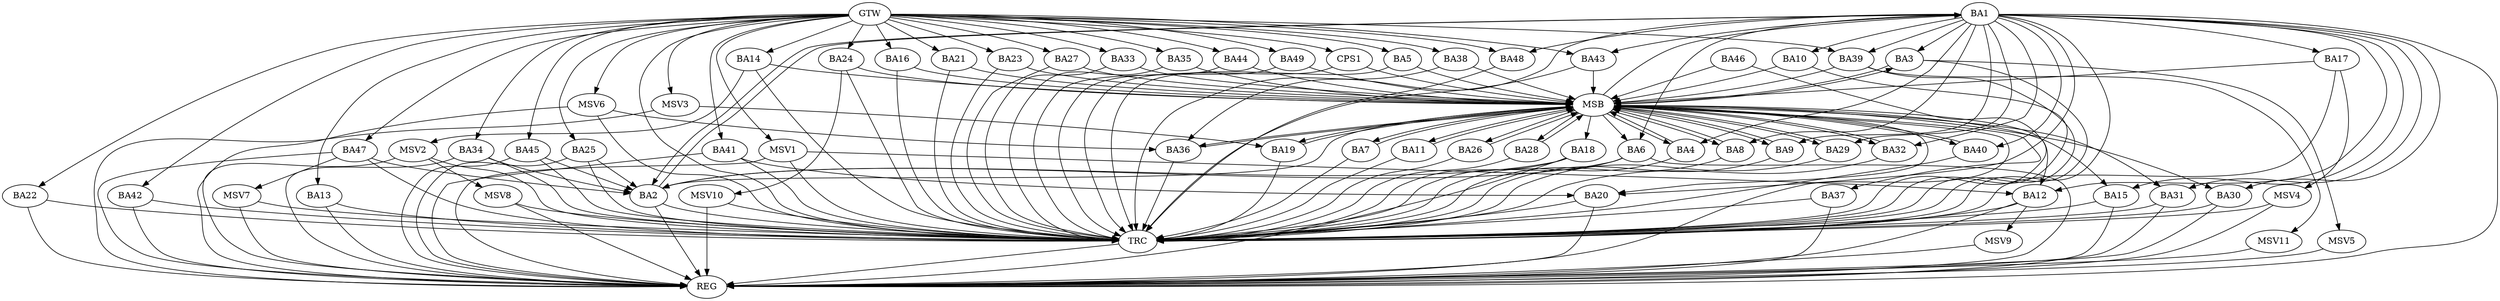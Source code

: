 strict digraph G {
  BA1 [ label="BA1" ];
  BA2 [ label="BA2" ];
  BA3 [ label="BA3" ];
  BA4 [ label="BA4" ];
  BA5 [ label="BA5" ];
  BA6 [ label="BA6" ];
  BA7 [ label="BA7" ];
  BA8 [ label="BA8" ];
  BA9 [ label="BA9" ];
  BA10 [ label="BA10" ];
  BA11 [ label="BA11" ];
  BA12 [ label="BA12" ];
  BA13 [ label="BA13" ];
  BA14 [ label="BA14" ];
  BA15 [ label="BA15" ];
  BA16 [ label="BA16" ];
  BA17 [ label="BA17" ];
  BA18 [ label="BA18" ];
  BA19 [ label="BA19" ];
  BA20 [ label="BA20" ];
  BA21 [ label="BA21" ];
  BA22 [ label="BA22" ];
  BA23 [ label="BA23" ];
  BA24 [ label="BA24" ];
  BA25 [ label="BA25" ];
  BA26 [ label="BA26" ];
  BA27 [ label="BA27" ];
  BA28 [ label="BA28" ];
  BA29 [ label="BA29" ];
  BA30 [ label="BA30" ];
  BA31 [ label="BA31" ];
  BA32 [ label="BA32" ];
  BA33 [ label="BA33" ];
  BA34 [ label="BA34" ];
  BA35 [ label="BA35" ];
  BA36 [ label="BA36" ];
  BA37 [ label="BA37" ];
  BA38 [ label="BA38" ];
  BA39 [ label="BA39" ];
  BA40 [ label="BA40" ];
  BA41 [ label="BA41" ];
  BA42 [ label="BA42" ];
  BA43 [ label="BA43" ];
  BA44 [ label="BA44" ];
  BA45 [ label="BA45" ];
  BA46 [ label="BA46" ];
  BA47 [ label="BA47" ];
  BA48 [ label="BA48" ];
  BA49 [ label="BA49" ];
  CPS1 [ label="CPS1" ];
  GTW [ label="GTW" ];
  REG [ label="REG" ];
  MSB [ label="MSB" ];
  TRC [ label="TRC" ];
  MSV1 [ label="MSV1" ];
  MSV2 [ label="MSV2" ];
  MSV3 [ label="MSV3" ];
  MSV4 [ label="MSV4" ];
  MSV5 [ label="MSV5" ];
  MSV6 [ label="MSV6" ];
  MSV7 [ label="MSV7" ];
  MSV8 [ label="MSV8" ];
  MSV9 [ label="MSV9" ];
  MSV10 [ label="MSV10" ];
  MSV11 [ label="MSV11" ];
  BA1 -> BA2;
  BA2 -> BA1;
  BA6 -> BA2;
  BA18 -> BA2;
  BA25 -> BA2;
  BA34 -> BA2;
  BA41 -> BA20;
  BA45 -> BA2;
  BA47 -> BA2;
  GTW -> BA5;
  GTW -> BA13;
  GTW -> BA14;
  GTW -> BA16;
  GTW -> BA21;
  GTW -> BA22;
  GTW -> BA23;
  GTW -> BA24;
  GTW -> BA25;
  GTW -> BA27;
  GTW -> BA33;
  GTW -> BA34;
  GTW -> BA35;
  GTW -> BA38;
  GTW -> BA39;
  GTW -> BA41;
  GTW -> BA42;
  GTW -> BA43;
  GTW -> BA44;
  GTW -> BA45;
  GTW -> BA47;
  GTW -> BA48;
  GTW -> BA49;
  GTW -> CPS1;
  BA1 -> REG;
  BA2 -> REG;
  BA6 -> REG;
  BA12 -> REG;
  BA13 -> REG;
  BA15 -> REG;
  BA18 -> REG;
  BA20 -> REG;
  BA22 -> REG;
  BA25 -> REG;
  BA30 -> REG;
  BA31 -> REG;
  BA34 -> REG;
  BA37 -> REG;
  BA41 -> REG;
  BA42 -> REG;
  BA45 -> REG;
  BA47 -> REG;
  BA3 -> MSB;
  MSB -> BA2;
  MSB -> REG;
  BA4 -> MSB;
  BA5 -> MSB;
  BA7 -> MSB;
  MSB -> BA1;
  BA8 -> MSB;
  BA9 -> MSB;
  MSB -> BA3;
  BA10 -> MSB;
  BA11 -> MSB;
  BA14 -> MSB;
  BA16 -> MSB;
  MSB -> BA7;
  BA17 -> MSB;
  MSB -> BA8;
  BA19 -> MSB;
  MSB -> BA11;
  BA21 -> MSB;
  MSB -> BA9;
  BA23 -> MSB;
  BA24 -> MSB;
  BA26 -> MSB;
  MSB -> BA19;
  BA27 -> MSB;
  MSB -> BA6;
  BA28 -> MSB;
  BA29 -> MSB;
  BA32 -> MSB;
  BA33 -> MSB;
  BA35 -> MSB;
  BA36 -> MSB;
  MSB -> BA31;
  BA38 -> MSB;
  BA39 -> MSB;
  MSB -> BA30;
  BA40 -> MSB;
  MSB -> BA12;
  BA43 -> MSB;
  BA44 -> MSB;
  MSB -> BA15;
  BA46 -> MSB;
  MSB -> BA36;
  BA49 -> MSB;
  MSB -> BA40;
  CPS1 -> MSB;
  MSB -> BA37;
  MSB -> BA18;
  MSB -> BA20;
  MSB -> BA26;
  MSB -> BA32;
  MSB -> BA29;
  MSB -> BA4;
  MSB -> BA28;
  BA1 -> TRC;
  BA2 -> TRC;
  BA3 -> TRC;
  BA4 -> TRC;
  BA5 -> TRC;
  BA6 -> TRC;
  BA7 -> TRC;
  BA8 -> TRC;
  BA9 -> TRC;
  BA10 -> TRC;
  BA11 -> TRC;
  BA12 -> TRC;
  BA13 -> TRC;
  BA14 -> TRC;
  BA15 -> TRC;
  BA16 -> TRC;
  BA17 -> TRC;
  BA18 -> TRC;
  BA19 -> TRC;
  BA20 -> TRC;
  BA21 -> TRC;
  BA22 -> TRC;
  BA23 -> TRC;
  BA24 -> TRC;
  BA25 -> TRC;
  BA26 -> TRC;
  BA27 -> TRC;
  BA28 -> TRC;
  BA29 -> TRC;
  BA30 -> TRC;
  BA31 -> TRC;
  BA32 -> TRC;
  BA33 -> TRC;
  BA34 -> TRC;
  BA35 -> TRC;
  BA36 -> TRC;
  BA37 -> TRC;
  BA38 -> TRC;
  BA39 -> TRC;
  BA40 -> TRC;
  BA41 -> TRC;
  BA42 -> TRC;
  BA43 -> TRC;
  BA44 -> TRC;
  BA45 -> TRC;
  BA46 -> TRC;
  BA47 -> TRC;
  BA48 -> TRC;
  BA49 -> TRC;
  CPS1 -> TRC;
  GTW -> TRC;
  TRC -> REG;
  BA1 -> BA6;
  BA1 -> BA20;
  BA1 -> BA43;
  BA1 -> BA9;
  BA1 -> BA10;
  BA1 -> BA12;
  BA1 -> BA4;
  BA1 -> BA15;
  BA1 -> BA32;
  BA1 -> BA30;
  BA1 -> BA36;
  BA1 -> BA31;
  BA1 -> BA40;
  BA1 -> BA48;
  BA1 -> BA17;
  BA1 -> BA3;
  BA1 -> BA29;
  BA1 -> BA8;
  BA1 -> BA39;
  MSV1 -> BA12;
  GTW -> MSV1;
  MSV1 -> REG;
  MSV1 -> TRC;
  BA14 -> MSV2;
  MSV2 -> REG;
  MSV2 -> TRC;
  MSV3 -> BA19;
  GTW -> MSV3;
  MSV3 -> REG;
  BA17 -> MSV4;
  MSV4 -> REG;
  MSV4 -> TRC;
  BA3 -> MSV5;
  MSV5 -> REG;
  MSV6 -> BA36;
  GTW -> MSV6;
  MSV6 -> REG;
  MSV6 -> TRC;
  BA47 -> MSV7;
  MSV7 -> REG;
  MSV7 -> TRC;
  MSV2 -> MSV8;
  MSV8 -> REG;
  MSV8 -> TRC;
  BA12 -> MSV9;
  MSV9 -> REG;
  BA24 -> MSV10;
  MSV10 -> REG;
  MSV10 -> TRC;
  BA39 -> MSV11;
  MSV11 -> REG;
}
